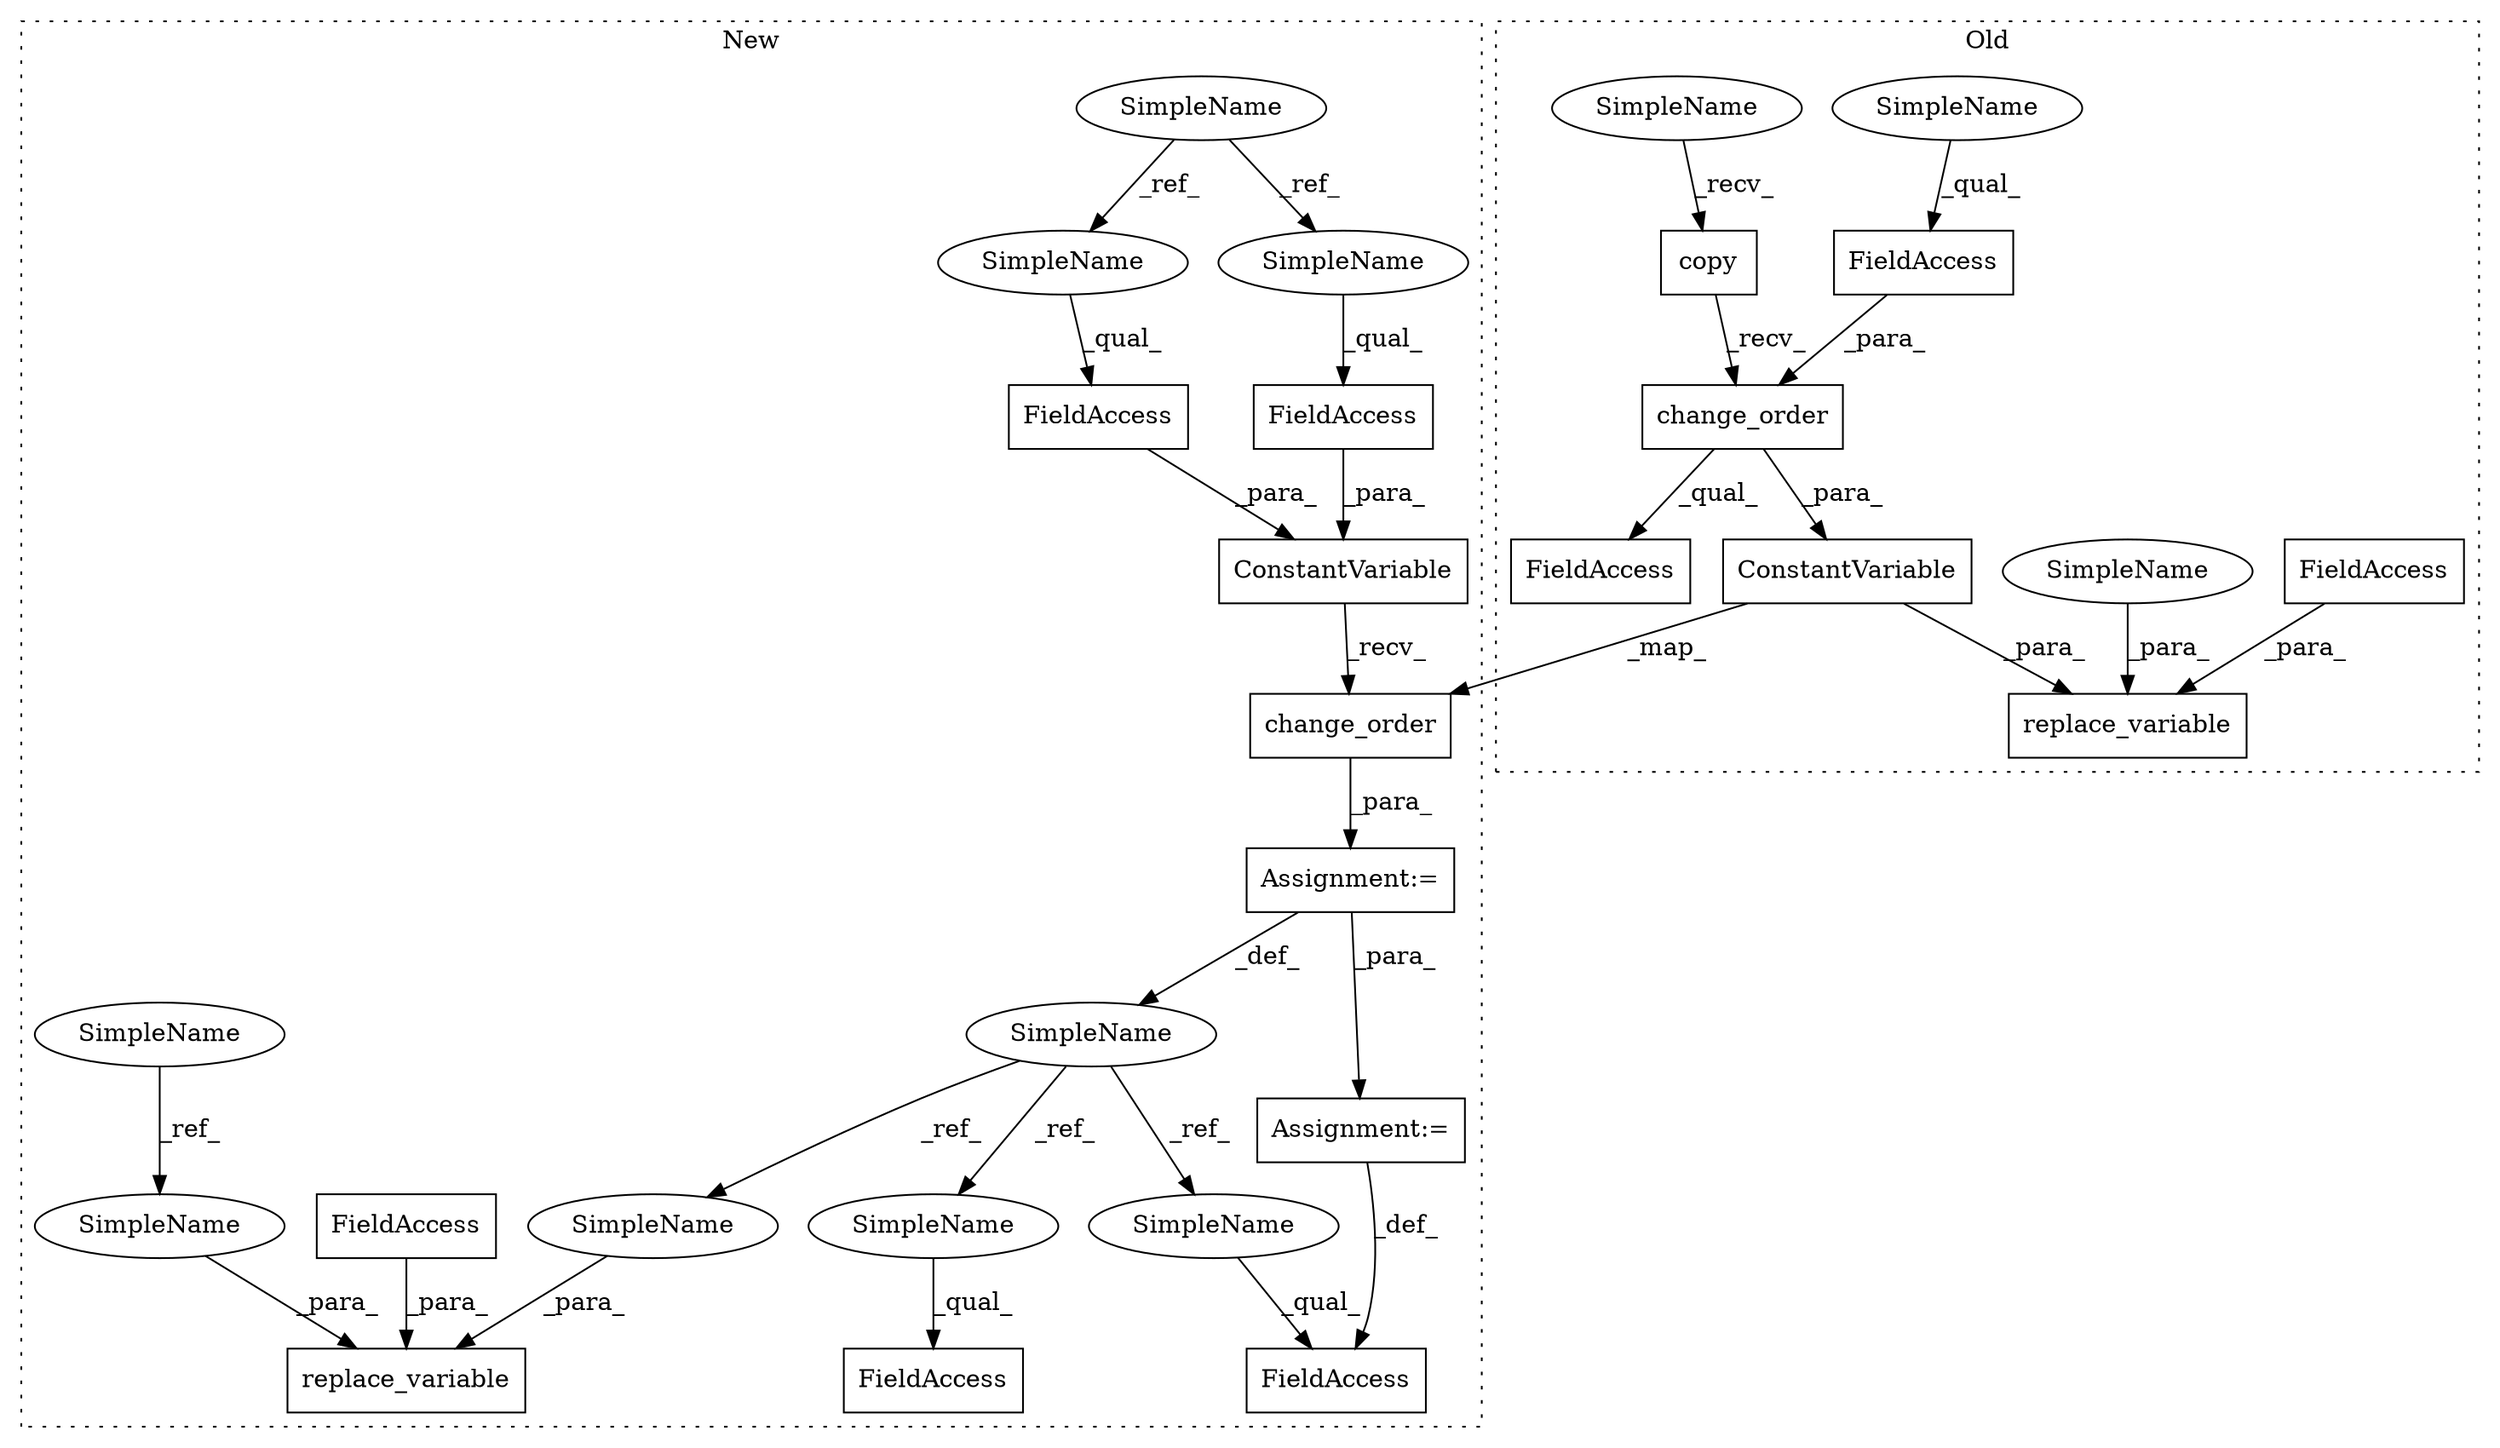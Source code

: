digraph G {
subgraph cluster0 {
1 [label="copy" a="32" s="505" l="6" shape="box"];
6 [label="change_order" a="32" s="512,532" l="13,1" shape="box"];
7 [label="FieldAccess" a="22" s="502" l="36" shape="box"];
9 [label="FieldAccess" a="22" s="525" l="7" shape="box"];
12 [label="ConstantVariable" a="32" s="474,547" l="17,1" shape="box"];
16 [label="replace_variable" a="32" s="449,548" l="17,1" shape="box"];
17 [label="FieldAccess" a="22" s="466" l="5" shape="box"];
27 [label="SimpleName" a="42" s="525" l="1" shape="ellipse"];
28 [label="SimpleName" a="42" s="472" l="1" shape="ellipse"];
29 [label="SimpleName" a="42" s="502" l="2" shape="ellipse"];
label = "Old";
style="dotted";
}
subgraph cluster1 {
2 [label="ConstantVariable" a="32" s="457,490" l="17,1" shape="box"];
3 [label="FieldAccess" a="22" s="482" l="8" shape="box"];
4 [label="SimpleName" a="42" s="377" l="2" shape="ellipse"];
5 [label="FieldAccess" a="22" s="474" l="7" shape="box"];
8 [label="FieldAccess" a="22" s="541" l="10" shape="box"];
10 [label="FieldAccess" a="22" s="519" l="10" shape="box"];
11 [label="Assignment:=" a="7" s="529" l="1" shape="box"];
13 [label="change_order" a="32" s="492,512" l="13,1" shape="box"];
14 [label="SimpleName" a="42" s="451" l="5" shape="ellipse"];
15 [label="Assignment:=" a="7" s="456" l="1" shape="box"];
18 [label="replace_variable" a="32" s="571,601" l="17,1" shape="box"];
19 [label="SimpleName" a="42" s="403" l="1" shape="ellipse"];
20 [label="FieldAccess" a="22" s="588" l="5" shape="box"];
21 [label="SimpleName" a="42" s="474" l="2" shape="ellipse"];
22 [label="SimpleName" a="42" s="482" l="2" shape="ellipse"];
23 [label="SimpleName" a="42" s="519" l="5" shape="ellipse"];
24 [label="SimpleName" a="42" s="596" l="5" shape="ellipse"];
25 [label="SimpleName" a="42" s="541" l="5" shape="ellipse"];
26 [label="SimpleName" a="42" s="594" l="1" shape="ellipse"];
label = "New";
style="dotted";
}
1 -> 6 [label="_recv_"];
2 -> 13 [label="_recv_"];
3 -> 2 [label="_para_"];
4 -> 21 [label="_ref_"];
4 -> 22 [label="_ref_"];
5 -> 2 [label="_para_"];
6 -> 7 [label="_qual_"];
6 -> 12 [label="_para_"];
9 -> 6 [label="_para_"];
11 -> 10 [label="_def_"];
12 -> 13 [label="_map_"];
12 -> 16 [label="_para_"];
13 -> 15 [label="_para_"];
14 -> 25 [label="_ref_"];
14 -> 24 [label="_ref_"];
14 -> 23 [label="_ref_"];
15 -> 11 [label="_para_"];
15 -> 14 [label="_def_"];
17 -> 16 [label="_para_"];
19 -> 26 [label="_ref_"];
20 -> 18 [label="_para_"];
21 -> 5 [label="_qual_"];
22 -> 3 [label="_qual_"];
23 -> 10 [label="_qual_"];
24 -> 18 [label="_para_"];
25 -> 8 [label="_qual_"];
26 -> 18 [label="_para_"];
27 -> 9 [label="_qual_"];
28 -> 16 [label="_para_"];
29 -> 1 [label="_recv_"];
}